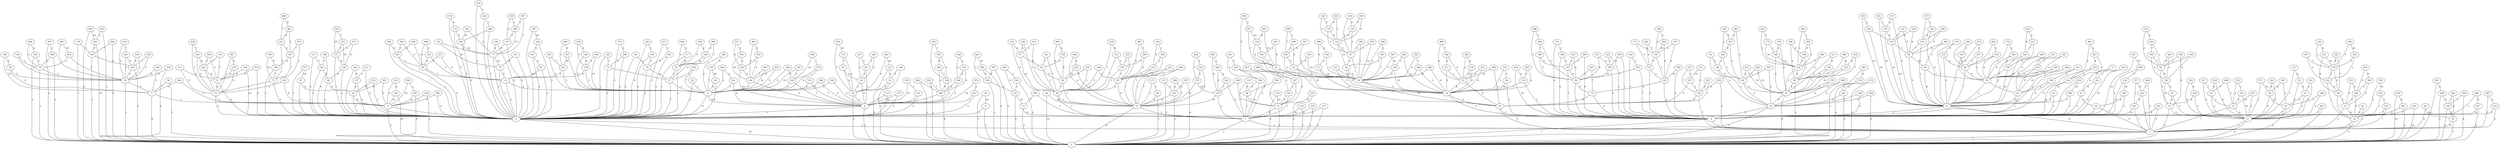 graph {
	0 [label=0]
	1 [label=1]
	2 [label=2]
	3 [label=3]
	4 [label=4]
	5 [label=5]
	6 [label=6]
	7 [label=7]
	8 [label=8]
	9 [label=9]
	10 [label=10]
	11 [label=11]
	12 [label=12]
	13 [label=13]
	14 [label=14]
	15 [label=15]
	16 [label=16]
	17 [label=17]
	18 [label=18]
	19 [label=19]
	20 [label=20]
	21 [label=21]
	22 [label=22]
	23 [label=23]
	24 [label=24]
	25 [label=25]
	26 [label=26]
	27 [label=27]
	28 [label=28]
	29 [label=29]
	30 [label=30]
	31 [label=31]
	32 [label=32]
	33 [label=33]
	34 [label=34]
	35 [label=35]
	36 [label=36]
	37 [label=37]
	38 [label=38]
	39 [label=39]
	40 [label=40]
	41 [label=41]
	42 [label=42]
	43 [label=43]
	44 [label=44]
	45 [label=45]
	46 [label=46]
	47 [label=47]
	48 [label=48]
	49 [label=49]
	50 [label=50]
	51 [label=51]
	52 [label=52]
	53 [label=53]
	54 [label=54]
	55 [label=55]
	56 [label=56]
	57 [label=57]
	58 [label=58]
	59 [label=59]
	60 [label=60]
	61 [label=61]
	62 [label=62]
	63 [label=63]
	64 [label=64]
	65 [label=65]
	66 [label=66]
	67 [label=67]
	68 [label=68]
	69 [label=69]
	70 [label=70]
	71 [label=71]
	72 [label=72]
	73 [label=73]
	74 [label=74]
	75 [label=75]
	76 [label=76]
	77 [label=77]
	78 [label=78]
	79 [label=79]
	80 [label=80]
	81 [label=81]
	82 [label=82]
	83 [label=83]
	84 [label=84]
	85 [label=85]
	86 [label=86]
	87 [label=87]
	88 [label=88]
	89 [label=89]
	90 [label=90]
	91 [label=91]
	92 [label=92]
	93 [label=93]
	94 [label=94]
	95 [label=95]
	96 [label=96]
	97 [label=97]
	98 [label=98]
	99 [label=99]
	100 [label=100]
	101 [label=101]
	102 [label=102]
	103 [label=103]
	104 [label=104]
	105 [label=105]
	106 [label=106]
	107 [label=107]
	108 [label=108]
	109 [label=109]
	110 [label=110]
	111 [label=111]
	112 [label=112]
	113 [label=113]
	114 [label=114]
	115 [label=115]
	116 [label=116]
	117 [label=117]
	118 [label=118]
	119 [label=119]
	120 [label=120]
	121 [label=121]
	122 [label=122]
	123 [label=123]
	124 [label=124]
	125 [label=125]
	126 [label=126]
	127 [label=127]
	128 [label=128]
	129 [label=129]
	130 [label=130]
	131 [label=131]
	132 [label=132]
	133 [label=133]
	134 [label=134]
	135 [label=135]
	136 [label=136]
	137 [label=137]
	138 [label=138]
	139 [label=139]
	140 [label=140]
	141 [label=141]
	142 [label=142]
	143 [label=143]
	144 [label=144]
	145 [label=145]
	146 [label=146]
	147 [label=147]
	148 [label=148]
	149 [label=149]
	150 [label=150]
	151 [label=151]
	152 [label=152]
	153 [label=153]
	154 [label=154]
	155 [label=155]
	156 [label=156]
	157 [label=157]
	158 [label=158]
	159 [label=159]
	160 [label=160]
	161 [label=161]
	162 [label=162]
	163 [label=163]
	164 [label=164]
	165 [label=165]
	166 [label=166]
	167 [label=167]
	168 [label=168]
	169 [label=169]
	170 [label=170]
	171 [label=171]
	172 [label=172]
	173 [label=173]
	174 [label=174]
	175 [label=175]
	176 [label=176]
	177 [label=177]
	178 [label=178]
	179 [label=179]
	180 [label=180]
	181 [label=181]
	182 [label=182]
	183 [label=183]
	184 [label=184]
	185 [label=185]
	186 [label=186]
	187 [label=187]
	188 [label=188]
	189 [label=189]
	190 [label=190]
	191 [label=191]
	192 [label=192]
	193 [label=193]
	194 [label=194]
	195 [label=195]
	196 [label=196]
	197 [label=197]
	198 [label=198]
	199 [label=199]
	200 [label=200]
	201 [label=201]
	202 [label=202]
	203 [label=203]
	204 [label=204]
	205 [label=205]
	206 [label=206]
	207 [label=207]
	208 [label=208]
	209 [label=209]
	210 [label=210]
	211 [label=211]
	212 [label=212]
	213 [label=213]
	214 [label=214]
	215 [label=215]
	216 [label=216]
	217 [label=217]
	218 [label=218]
	219 [label=219]
	220 [label=220]
	221 [label=221]
	222 [label=222]
	223 [label=223]
	224 [label=224]
	225 [label=225]
	226 [label=226]
	227 [label=227]
	228 [label=228]
	229 [label=229]
	230 [label=230]
	231 [label=231]
	232 [label=232]
	233 [label=233]
	234 [label=234]
	235 [label=235]
	236 [label=236]
	237 [label=237]
	238 [label=238]
	239 [label=239]
	240 [label=240]
	241 [label=241]
	242 [label=242]
	243 [label=243]
	244 [label=244]
	245 [label=245]
	246 [label=246]
	247 [label=247]
	248 [label=248]
	249 [label=249]
	250 [label=250]
	251 [label=251]
	252 [label=252]
	253 [label=253]
	254 [label=254]
	255 [label=255]
	256 [label=256]
	257 [label=257]
	258 [label=258]
	259 [label=259]
	260 [label=260]
	261 [label=261]
	262 [label=262]
	263 [label=263]
	264 [label=264]
	265 [label=265]
	266 [label=266]
	267 [label=267]
	268 [label=268]
	269 [label=269]
	270 [label=270]
	271 [label=271]
	272 [label=272]
	273 [label=273]
	274 [label=274]
	275 [label=275]
	276 [label=276]
	277 [label=277]
	278 [label=278]
	279 [label=279]
	280 [label=280]
	281 [label=281]
	282 [label=282]
	283 [label=283]
	284 [label=284]
	285 [label=285]
	286 [label=286]
	287 [label=287]
	288 [label=288]
	289 [label=289]
	290 [label=290]
	291 [label=291]
	292 [label=292]
	293 [label=293]
	294 [label=294]
	295 [label=295]
	296 [label=296]
	297 [label=297]
	298 [label=298]
	299 [label=299]
	300 [label=300]
	301 [label=301]
	302 [label=302]
	303 [label=303]
	304 [label=304]
	305 [label=305]
	306 [label=306]
	307 [label=307]
	308 [label=308]
	309 [label=309]
	310 [label=310]
	311 [label=311]
	312 [label=312]
	313 [label=313]
	314 [label=314]
	315 [label=315]
	316 [label=316]
	317 [label=317]
	318 [label=318]
	319 [label=319]
	320 [label=320]
	321 [label=321]
	322 [label=322]
	323 [label=323]
	324 [label=324]
	325 [label=325]
	326 [label=326]
	327 [label=327]
	328 [label=328]
	329 [label=329]
	330 [label=330]
	331 [label=331]
	332 [label=332]
	333 [label=333]
	334 [label=334]
	335 [label=335]
	336 [label=336]
	337 [label=337]
	338 [label=338]
	339 [label=339]
	340 [label=340]
	341 [label=341]
	342 [label=342]
	343 [label=343]
	344 [label=344]
	345 [label=345]
	346 [label=346]
	347 [label=347]
	348 [label=348]
	349 [label=349]
	350 [label=350]
	351 [label=351]
	352 [label=352]
	353 [label=353]
	354 [label=354]
	355 [label=355]
	356 [label=356]
	357 [label=357]
	358 [label=358]
	359 [label=359]
	360 [label=360]
	361 [label=361]
	362 [label=362]
	363 [label=363]
	364 [label=364]
	365 [label=365]
	366 [label=366]
	367 [label=367]
	368 [label=368]
	369 [label=369]
	370 [label=370]
	371 [label=371]
	372 [label=372]
	373 [label=373]
	374 [label=374]
	375 [label=375]
	376 [label=376]
	377 [label=377]
	378 [label=378]
	379 [label=379]
	380 [label=380]
	381 [label=381]
	382 [label=382]
	383 [label=383]
	384 [label=384]
	385 [label=385]
	386 [label=386]
	387 [label=387]
	388 [label=388]
	389 [label=389]
	390 [label=390]
	391 [label=391]
	392 [label=392]
	393 [label=393]
	394 [label=394]
	395 [label=395]
	396 [label=396]
	397 [label=397]
	398 [label=398]
	399 [label=399]
	400 [label=400]
	401 [label=401]
	402 [label=402]
	403 [label=403]
	404 [label=404]
	405 [label=405]
	406 [label=406]
	407 [label=407]
	408 [label=408]
	409 [label=409]
	410 [label=410]
	411 [label=411]
	412 [label=412]
	413 [label=413]
	414 [label=414]
	415 [label=415]
	416 [label=416]
	417 [label=417]
	418 [label=418]
	419 [label=419]
	420 [label=420]
	421 [label=421]
	422 [label=422]
	423 [label=423]
	424 [label=424]
	425 [label=425]
	426 [label=426]
	427 [label=427]
	428 [label=428]
	429 [label=429]
	430 [label=430]
	431 [label=431]
	432 [label=432]
	433 [label=433]
	434 [label=434]
	435 [label=435]
	436 [label=436]
	437 [label=437]
	438 [label=438]
	439 [label=439]
	440 [label=440]
	441 [label=441]
	442 [label=442]
	443 [label=443]
	444 [label=444]
	445 [label=445]
	446 [label=446]
	447 [label=447]
	448 [label=448]
	449 [label=449]
	450 [label=450]
	451 [label=451]
	452 [label=452]
	453 [label=453]
	454 [label=454]
	455 [label=455]
	456 [label=456]
	457 [label=457]
	458 [label=458]
	459 [label=459]
	460 [label=460]
	461 [label=461]
	462 [label=462]
	463 [label=463]
	464 [label=464]
	465 [label=465]
	466 [label=466]
	467 [label=467]
	468 [label=468]
	469 [label=469]
	470 [label=470]
	471 [label=471]
	472 [label=472]
	473 [label=473]
	474 [label=474]
	475 [label=475]
	476 [label=476]
	477 [label=477]
	478 [label=478]
	479 [label=479]
	480 [label=480]
	481 [label=481]
	482 [label=482]
	483 [label=483]
	484 [label=484]
	485 [label=485]
	486 [label=486]
	487 [label=487]
	488 [label=488]
	489 [label=489]
	490 [label=490]
	491 [label=491]
	492 [label=492]
	493 [label=493]
	494 [label=494]
	495 [label=495]
	496 [label=496]
	497 [label=497]
	498 [label=498]
	499 [label=499]
	0 -- 1 [label=2]
	1 -- 2 [label=7]
	2 -- 0 [label=10]
	3 -- 2 [label=3]
	3 -- 0 [label=1]
	4 -- 2 [label=2]
	4 -- 0 [label=2]
	5 -- 3 [label=1]
	5 -- 2 [label=8]
	6 -- 2 [label=3]
	6 -- 0 [label=2]
	7 -- 1 [label=4]
	7 -- 2 [label=2]
	8 -- 1 [label=9]
	8 -- 2 [label=7]
	9 -- 4 [label=9]
	9 -- 0 [label=8]
	10 -- 8 [label=3]
	10 -- 1 [label=9]
	11 -- 1 [label=2]
	11 -- 2 [label=6]
	12 -- 3 [label=1]
	12 -- 0 [label=8]
	13 -- 7 [label=10]
	13 -- 2 [label=3]
	14 -- 10 [label=5]
	14 -- 8 [label=2]
	15 -- 9 [label=4]
	15 -- 0 [label=3]
	16 -- 8 [label=8]
	16 -- 2 [label=3]
	17 -- 9 [label=5]
	17 -- 0 [label=7]
	18 -- 1 [label=5]
	18 -- 2 [label=5]
	19 -- 10 [label=8]
	19 -- 8 [label=4]
	20 -- 4 [label=2]
	20 -- 2 [label=2]
	21 -- 18 [label=9]
	21 -- 1 [label=3]
	22 -- 8 [label=5]
	22 -- 1 [label=8]
	23 -- 11 [label=3]
	23 -- 2 [label=5]
	24 -- 9 [label=5]
	24 -- 0 [label=4]
	25 -- 22 [label=10]
	25 -- 8 [label=2]
	26 -- 8 [label=1]
	26 -- 1 [label=9]
	27 -- 23 [label=8]
	27 -- 11 [label=2]
	28 -- 3 [label=9]
	28 -- 0 [label=7]
	29 -- 14 [label=3]
	29 -- 10 [label=4]
	30 -- 5 [label=9]
	30 -- 2 [label=3]
	31 -- 26 [label=2]
	31 -- 8 [label=6]
	32 -- 11 [label=8]
	32 -- 1 [label=7]
	33 -- 7 [label=5]
	33 -- 2 [label=6]
	34 -- 20 [label=1]
	34 -- 4 [label=9]
	35 -- 1 [label=8]
	35 -- 2 [label=7]
	36 -- 5 [label=7]
	36 -- 2 [label=3]
	37 -- 11 [label=7]
	37 -- 2 [label=4]
	38 -- 33 [label=10]
	38 -- 2 [label=10]
	39 -- 33 [label=7]
	39 -- 7 [label=1]
	40 -- 39 [label=7]
	40 -- 33 [label=2]
	41 -- 29 [label=8]
	41 -- 14 [label=1]
	42 -- 35 [label=6]
	42 -- 1 [label=9]
	43 -- 16 [label=6]
	43 -- 2 [label=9]
	44 -- 43 [label=4]
	44 -- 16 [label=2]
	45 -- 29 [label=6]
	45 -- 14 [label=10]
	46 -- 9 [label=8]
	46 -- 0 [label=4]
	47 -- 28 [label=4]
	47 -- 0 [label=3]
	48 -- 21 [label=2]
	48 -- 18 [label=7]
	49 -- 16 [label=5]
	49 -- 2 [label=3]
	50 -- 37 [label=5]
	50 -- 11 [label=8]
	51 -- 12 [label=6]
	51 -- 0 [label=4]
	52 -- 20 [label=4]
	52 -- 2 [label=8]
	53 -- 29 [label=10]
	53 -- 10 [label=5]
	54 -- 34 [label=4]
	54 -- 20 [label=6]
	55 -- 29 [label=10]
	55 -- 14 [label=5]
	56 -- 25 [label=2]
	56 -- 22 [label=2]
	57 -- 37 [label=9]
	57 -- 11 [label=5]
	58 -- 30 [label=3]
	58 -- 5 [label=6]
	59 -- 29 [label=6]
	59 -- 14 [label=6]
	60 -- 15 [label=7]
	60 -- 0 [label=8]
	61 -- 32 [label=1]
	61 -- 11 [label=2]
	62 -- 18 [label=3]
	62 -- 1 [label=2]
	63 -- 22 [label=2]
	63 -- 8 [label=9]
	64 -- 28 [label=6]
	64 -- 0 [label=4]
	65 -- 40 [label=6]
	65 -- 39 [label=3]
	66 -- 33 [label=8]
	66 -- 2 [label=1]
	67 -- 65 [label=6]
	67 -- 39 [label=10]
	68 -- 44 [label=3]
	68 -- 16 [label=1]
	69 -- 31 [label=9]
	69 -- 8 [label=5]
	70 -- 6 [label=10]
	70 -- 2 [label=7]
	71 -- 69 [label=5]
	71 -- 31 [label=6]
	72 -- 7 [label=6]
	72 -- 2 [label=9]
	73 -- 17 [label=7]
	73 -- 0 [label=2]
	74 -- 68 [label=6]
	74 -- 16 [label=6]
	75 -- 12 [label=5]
	75 -- 0 [label=3]
	76 -- 15 [label=8]
	76 -- 0 [label=5]
	77 -- 76 [label=10]
	77 -- 0 [label=3]
	78 -- 30 [label=1]
	78 -- 2 [label=2]
	79 -- 17 [label=8]
	79 -- 0 [label=2]
	80 -- 64 [label=8]
	80 -- 0 [label=6]
	81 -- 17 [label=2]
	81 -- 0 [label=2]
	82 -- 65 [label=7]
	82 -- 39 [label=7]
	83 -- 34 [label=4]
	83 -- 4 [label=3]
	84 -- 56 [label=7]
	84 -- 22 [label=8]
	85 -- 56 [label=4]
	85 -- 22 [label=7]
	86 -- 19 [label=4]
	86 -- 8 [label=3]
	87 -- 15 [label=1]
	87 -- 0 [label=2]
	88 -- 27 [label=6]
	88 -- 23 [label=10]
	89 -- 43 [label=9]
	89 -- 2 [label=2]
	90 -- 72 [label=7]
	90 -- 7 [label=1]
	91 -- 57 [label=4]
	91 -- 11 [label=8]
	92 -- 77 [label=2]
	92 -- 76 [label=10]
	93 -- 14 [label=8]
	93 -- 10 [label=6]
	94 -- 14 [label=10]
	94 -- 8 [label=5]
	95 -- 88 [label=9]
	95 -- 23 [label=9]
	96 -- 84 [label=10]
	96 -- 22 [label=9]
	97 -- 59 [label=6]
	97 -- 29 [label=3]
	98 -- 39 [label=4]
	98 -- 33 [label=8]
	99 -- 79 [label=9]
	99 -- 0 [label=6]
	100 -- 26 [label=6]
	100 -- 8 [label=5]
	101 -- 86 [label=9]
	101 -- 8 [label=7]
	102 -- 48 [label=4]
	102 -- 18 [label=1]
	103 -- 3 [label=10]
	103 -- 2 [label=10]
	104 -- 30 [label=5]
	104 -- 2 [label=3]
	105 -- 41 [label=7]
	105 -- 29 [label=7]
	106 -- 95 [label=7]
	106 -- 88 [label=4]
	107 -- 33 [label=6]
	107 -- 2 [label=2]
	108 -- 75 [label=7]
	108 -- 0 [label=2]
	109 -- 108 [label=8]
	109 -- 75 [label=10]
	110 -- 96 [label=7]
	110 -- 22 [label=10]
	111 -- 93 [label=7]
	111 -- 14 [label=3]
	112 -- 97 [label=3]
	112 -- 59 [label=10]
	113 -- 51 [label=9]
	113 -- 12 [label=8]
	114 -- 14 [label=7]
	114 -- 8 [label=1]
	115 -- 4 [label=2]
	115 -- 0 [label=1]
	116 -- 7 [label=10]
	116 -- 2 [label=1]
	117 -- 81 [label=8]
	117 -- 0 [label=1]
	118 -- 112 [label=8]
	118 -- 97 [label=5]
	119 -- 72 [label=10]
	119 -- 2 [label=9]
	120 -- 112 [label=9]
	120 -- 97 [label=1]
	121 -- 91 [label=8]
	121 -- 11 [label=5]
	122 -- 52 [label=2]
	122 -- 20 [label=7]
	123 -- 15 [label=3]
	123 -- 9 [label=5]
	124 -- 89 [label=4]
	124 -- 43 [label=3]
	125 -- 90 [label=9]
	125 -- 72 [label=9]
	126 -- 19 [label=4]
	126 -- 8 [label=1]
	127 -- 107 [label=9]
	127 -- 2 [label=5]
	128 -- 118 [label=2]
	128 -- 112 [label=5]
	129 -- 104 [label=8]
	129 -- 2 [label=2]
	130 -- 46 [label=10]
	130 -- 9 [label=7]
	131 -- 13 [label=10]
	131 -- 2 [label=9]
	132 -- 126 [label=2]
	132 -- 8 [label=5]
	133 -- 18 [label=7]
	133 -- 1 [label=7]
	134 -- 100 [label=10]
	134 -- 8 [label=9]
	135 -- 33 [label=10]
	135 -- 7 [label=4]
	136 -- 10 [label=9]
	136 -- 1 [label=7]
	137 -- 28 [label=8]
	137 -- 0 [label=9]
	138 -- 15 [label=8]
	138 -- 9 [label=2]
	139 -- 35 [label=9]
	139 -- 2 [label=6]
	140 -- 64 [label=8]
	140 -- 0 [label=2]
	141 -- 9 [label=1]
	141 -- 4 [label=4]
	142 -- 77 [label=10]
	142 -- 0 [label=8]
	143 -- 29 [label=4]
	143 -- 14 [label=10]
	144 -- 9 [label=1]
	144 -- 4 [label=4]
	145 -- 79 [label=5]
	145 -- 0 [label=4]
	146 -- 77 [label=4]
	146 -- 0 [label=8]
	147 -- 108 [label=6]
	147 -- 75 [label=7]
	148 -- 98 [label=7]
	148 -- 39 [label=2]
	149 -- 138 [label=8]
	149 -- 9 [label=5]
	150 -- 144 [label=9]
	150 -- 4 [label=10]
	151 -- 32 [label=2]
	151 -- 11 [label=10]
	152 -- 151 [label=1]
	152 -- 32 [label=9]
	153 -- 132 [label=5]
	153 -- 126 [label=3]
	154 -- 78 [label=5]
	154 -- 30 [label=8]
	155 -- 142 [label=4]
	155 -- 0 [label=9]
	156 -- 72 [label=9]
	156 -- 7 [label=1]
	157 -- 77 [label=9]
	157 -- 0 [label=9]
	158 -- 23 [label=6]
	158 -- 11 [label=5]
	159 -- 105 [label=5]
	159 -- 41 [label=6]
	160 -- 110 [label=7]
	160 -- 22 [label=10]
	161 -- 8 [label=10]
	161 -- 1 [label=1]
	162 -- 17 [label=9]
	162 -- 9 [label=7]
	163 -- 60 [label=6]
	163 -- 0 [label=5]
	164 -- 81 [label=10]
	164 -- 17 [label=6]
	165 -- 78 [label=4]
	165 -- 2 [label=5]
	166 -- 124 [label=6]
	166 -- 43 [label=6]
	167 -- 110 [label=4]
	167 -- 22 [label=10]
	168 -- 52 [label=8]
	168 -- 2 [label=2]
	169 -- 9 [label=5]
	169 -- 4 [label=3]
	170 -- 166 [label=5]
	170 -- 124 [label=10]
	171 -- 140 [label=4]
	171 -- 0 [label=7]
	172 -- 153 [label=6]
	172 -- 132 [label=4]
	173 -- 54 [label=7]
	173 -- 20 [label=6]
	174 -- 155 [label=9]
	174 -- 0 [label=5]
	175 -- 66 [label=3]
	175 -- 33 [label=1]
	176 -- 96 [label=7]
	176 -- 22 [label=5]
	177 -- 4 [label=10]
	177 -- 0 [label=9]
	178 -- 102 [label=2]
	178 -- 48 [label=9]
	179 -- 129 [label=1]
	179 -- 2 [label=7]
	180 -- 169 [label=5]
	180 -- 9 [label=9]
	181 -- 142 [label=10]
	181 -- 77 [label=9]
	182 -- 106 [label=7]
	182 -- 95 [label=1]
	183 -- 69 [label=2]
	183 -- 8 [label=10]
	184 -- 30 [label=9]
	184 -- 5 [label=3]
	185 -- 173 [label=10]
	185 -- 20 [label=9]
	186 -- 111 [label=2]
	186 -- 93 [label=6]
	187 -- 178 [label=7]
	187 -- 102 [label=3]
	188 -- 157 [label=4]
	188 -- 77 [label=10]
	189 -- 101 [label=6]
	189 -- 86 [label=5]
	190 -- 45 [label=3]
	190 -- 29 [label=1]
	191 -- 176 [label=8]
	191 -- 22 [label=9]
	192 -- 57 [label=5]
	192 -- 11 [label=4]
	193 -- 160 [label=2]
	193 -- 22 [label=10]
	194 -- 124 [label=3]
	194 -- 89 [label=1]
	195 -- 56 [label=3]
	195 -- 22 [label=10]
	196 -- 25 [label=4]
	196 -- 22 [label=6]
	197 -- 98 [label=3]
	197 -- 39 [label=2]
	198 -- 90 [label=6]
	198 -- 7 [label=8]
	199 -- 59 [label=2]
	199 -- 29 [label=1]
	200 -- 142 [label=1]
	200 -- 0 [label=7]
	201 -- 167 [label=1]
	201 -- 22 [label=10]
	202 -- 51 [label=6]
	202 -- 12 [label=2]
	203 -- 12 [label=5]
	203 -- 3 [label=6]
	204 -- 163 [label=9]
	204 -- 0 [label=7]
	205 -- 40 [label=10]
	205 -- 33 [label=4]
	206 -- 176 [label=3]
	206 -- 96 [label=9]
	207 -- 3 [label=6]
	207 -- 2 [label=9]
	208 -- 139 [label=9]
	208 -- 2 [label=3]
	209 -- 190 [label=2]
	209 -- 45 [label=3]
	210 -- 87 [label=5]
	210 -- 0 [label=6]
	211 -- 80 [label=7]
	211 -- 0 [label=2]
	212 -- 197 [label=3]
	212 -- 39 [label=7]
	213 -- 9 [label=4]
	213 -- 4 [label=1]
	214 -- 85 [label=4]
	214 -- 22 [label=4]
	215 -- 98 [label=1]
	215 -- 33 [label=1]
	216 -- 63 [label=10]
	216 -- 8 [label=8]
	217 -- 2 [label=8]
	217 -- 0 [label=10]
	218 -- 120 [label=9]
	218 -- 97 [label=1]
	219 -- 85 [label=4]
	219 -- 22 [label=1]
	220 -- 200 [label=3]
	220 -- 0 [label=4]
	221 -- 178 [label=10]
	221 -- 48 [label=8]
	222 -- 197 [label=1]
	222 -- 98 [label=7]
	223 -- 60 [label=9]
	223 -- 15 [label=5]
	224 -- 40 [label=9]
	224 -- 39 [label=3]
	225 -- 98 [label=10]
	225 -- 33 [label=1]
	226 -- 178 [label=6]
	226 -- 48 [label=7]
	227 -- 83 [label=2]
	227 -- 34 [label=3]
	228 -- 153 [label=7]
	228 -- 132 [label=4]
	229 -- 104 [label=3]
	229 -- 30 [label=4]
	230 -- 221 [label=4]
	230 -- 178 [label=5]
	231 -- 4 [label=1]
	231 -- 0 [label=4]
	232 -- 110 [label=2]
	232 -- 96 [label=9]
	233 -- 56 [label=9]
	233 -- 25 [label=9]
	234 -- 83 [label=3]
	234 -- 34 [label=2]
	235 -- 67 [label=8]
	235 -- 39 [label=6]
	236 -- 110 [label=6]
	236 -- 96 [label=9]
	237 -- 136 [label=1]
	237 -- 10 [label=6]
	238 -- 164 [label=6]
	238 -- 81 [label=9]
	239 -- 93 [label=10]
	239 -- 14 [label=9]
	240 -- 73 [label=7]
	240 -- 0 [label=1]
	241 -- 169 [label=5]
	241 -- 9 [label=10]
	242 -- 170 [label=5]
	242 -- 124 [label=2]
	243 -- 147 [label=4]
	243 -- 75 [label=2]
	244 -- 153 [label=10]
	244 -- 126 [label=8]
	245 -- 208 [label=6]
	245 -- 2 [label=6]
	246 -- 21 [label=9]
	246 -- 18 [label=6]
	247 -- 8 [label=8]
	247 -- 1 [label=2]
	248 -- 80 [label=7]
	248 -- 0 [label=9]
	249 -- 239 [label=8]
	249 -- 93 [label=2]
	250 -- 178 [label=1]
	250 -- 102 [label=1]
	251 -- 246 [label=5]
	251 -- 21 [label=9]
	252 -- 220 [label=1]
	252 -- 0 [label=2]
	253 -- 94 [label=5]
	253 -- 14 [label=5]
	254 -- 30 [label=6]
	254 -- 2 [label=4]
	255 -- 7 [label=6]
	255 -- 2 [label=6]
	256 -- 198 [label=1]
	256 -- 7 [label=6]
	257 -- 85 [label=4]
	257 -- 56 [label=4]
	258 -- 149 [label=8]
	258 -- 138 [label=9]
	259 -- 104 [label=6]
	259 -- 30 [label=1]
	260 -- 4 [label=7]
	260 -- 2 [label=8]
	261 -- 202 [label=6]
	261 -- 12 [label=6]
	262 -- 137 [label=4]
	262 -- 0 [label=1]
	263 -- 161 [label=9]
	263 -- 1 [label=6]
	264 -- 68 [label=2]
	264 -- 44 [label=1]
	265 -- 122 [label=10]
	265 -- 20 [label=8]
	266 -- 260 [label=5]
	266 -- 2 [label=3]
	267 -- 86 [label=1]
	267 -- 19 [label=7]
	268 -- 22 [label=2]
	268 -- 8 [label=2]
	269 -- 197 [label=4]
	269 -- 98 [label=6]
	270 -- 233 [label=3]
	270 -- 25 [label=8]
	271 -- 50 [label=10]
	271 -- 11 [label=3]
	272 -- 257 [label=1]
	272 -- 56 [label=6]
	273 -- 171 [label=5]
	273 -- 140 [label=10]
	274 -- 49 [label=3]
	274 -- 2 [label=9]
	275 -- 237 [label=2]
	275 -- 136 [label=7]
	276 -- 51 [label=9]
	276 -- 12 [label=9]
	277 -- 263 [label=8]
	277 -- 161 [label=3]
	278 -- 135 [label=10]
	278 -- 33 [label=8]
	279 -- 169 [label=1]
	279 -- 9 [label=9]
	280 -- 56 [label=6]
	280 -- 25 [label=10]
	281 -- 18 [label=4]
	281 -- 2 [label=4]
	282 -- 260 [label=7]
	282 -- 2 [label=1]
	283 -- 123 [label=7]
	283 -- 9 [label=6]
	284 -- 189 [label=7]
	284 -- 86 [label=3]
	285 -- 243 [label=9]
	285 -- 147 [label=5]
	286 -- 9 [label=10]
	286 -- 4 [label=4]
	287 -- 190 [label=4]
	287 -- 29 [label=4]
	288 -- 97 [label=2]
	288 -- 29 [label=5]
	289 -- 73 [label=3]
	289 -- 0 [label=4]
	290 -- 120 [label=7]
	290 -- 112 [label=8]
	291 -- 86 [label=10]
	291 -- 8 [label=4]
	292 -- 129 [label=4]
	292 -- 2 [label=10]
	293 -- 105 [label=1]
	293 -- 41 [label=8]
	294 -- 250 [label=10]
	294 -- 178 [label=9]
	295 -- 150 [label=3]
	295 -- 144 [label=10]
	296 -- 194 [label=8]
	296 -- 89 [label=9]
	297 -- 86 [label=3]
	297 -- 8 [label=7]
	298 -- 279 [label=7]
	298 -- 169 [label=10]
	299 -- 16 [label=2]
	299 -- 8 [label=8]
	300 -- 163 [label=9]
	300 -- 60 [label=6]
	301 -- 256 [label=2]
	301 -- 198 [label=9]
	302 -- 139 [label=7]
	302 -- 35 [label=6]
	303 -- 95 [label=5]
	303 -- 88 [label=3]
	304 -- 219 [label=2]
	304 -- 85 [label=3]
	305 -- 195 [label=2]
	305 -- 56 [label=8]
	306 -- 215 [label=2]
	306 -- 33 [label=1]
	307 -- 156 [label=1]
	307 -- 72 [label=7]
	308 -- 101 [label=4]
	308 -- 8 [label=9]
	309 -- 194 [label=9]
	309 -- 124 [label=9]
	310 -- 89 [label=8]
	310 -- 43 [label=2]
	311 -- 291 [label=6]
	311 -- 86 [label=8]
	312 -- 182 [label=6]
	312 -- 95 [label=4]
	313 -- 310 [label=4]
	313 -- 43 [label=1]
	314 -- 216 [label=1]
	314 -- 8 [label=9]
	315 -- 28 [label=10]
	315 -- 0 [label=7]
	316 -- 297 [label=5]
	316 -- 8 [label=3]
	317 -- 61 [label=7]
	317 -- 11 [label=3]
	318 -- 3 [label=1]
	318 -- 2 [label=2]
	319 -- 45 [label=3]
	319 -- 29 [label=10]
	320 -- 195 [label=1]
	320 -- 22 [label=2]
	321 -- 196 [label=6]
	321 -- 25 [label=7]
	322 -- 103 [label=6]
	322 -- 3 [label=4]
	323 -- 101 [label=2]
	323 -- 86 [label=8]
	324 -- 210 [label=9]
	324 -- 0 [label=5]
	325 -- 18 [label=7]
	325 -- 2 [label=10]
	326 -- 131 [label=4]
	326 -- 2 [label=5]
	327 -- 264 [label=6]
	327 -- 44 [label=6]
	328 -- 158 [label=6]
	328 -- 11 [label=4]
	329 -- 51 [label=4]
	329 -- 0 [label=10]
	330 -- 65 [label=4]
	330 -- 40 [label=8]
	331 -- 76 [label=8]
	331 -- 0 [label=3]
	332 -- 93 [label=9]
	332 -- 14 [label=8]
	333 -- 89 [label=7]
	333 -- 43 [label=10]
	334 -- 306 [label=1]
	334 -- 215 [label=9]
	335 -- 72 [label=10]
	335 -- 2 [label=4]
	336 -- 278 [label=2]
	336 -- 33 [label=5]
	337 -- 136 [label=8]
	337 -- 10 [label=2]
	338 -- 260 [label=9]
	338 -- 4 [label=3]
	339 -- 212 [label=8]
	339 -- 39 [label=2]
	340 -- 67 [label=4]
	340 -- 39 [label=9]
	341 -- 79 [label=4]
	341 -- 0 [label=2]
	342 -- 135 [label=7]
	342 -- 7 [label=8]
	343 -- 233 [label=1]
	343 -- 56 [label=6]
	344 -- 260 [label=4]
	344 -- 4 [label=9]
	345 -- 58 [label=9]
	345 -- 5 [label=10]
	346 -- 29 [label=1]
	346 -- 14 [label=3]
	347 -- 143 [label=10]
	347 -- 29 [label=9]
	348 -- 9 [label=2]
	348 -- 4 [label=8]
	349 -- 37 [label=5]
	349 -- 11 [label=8]
	350 -- 202 [label=5]
	350 -- 51 [label=6]
	351 -- 295 [label=8]
	351 -- 150 [label=9]
	352 -- 202 [label=7]
	352 -- 51 [label=7]
	353 -- 0 [label=5]
	353 -- 1 [label=2]
	354 -- 231 [label=7]
	354 -- 4 [label=10]
	355 -- 44 [label=8]
	355 -- 43 [label=10]
	356 -- 95 [label=2]
	356 -- 23 [label=8]
	357 -- 153 [label=6]
	357 -- 126 [label=9]
	358 -- 346 [label=1]
	358 -- 29 [label=6]
	359 -- 188 [label=2]
	359 -- 157 [label=6]
	360 -- 207 [label=3]
	360 -- 3 [label=10]
	361 -- 28 [label=4]
	361 -- 3 [label=9]
	362 -- 50 [label=9]
	362 -- 11 [label=5]
	363 -- 327 [label=4]
	363 -- 264 [label=2]
	364 -- 139 [label=1]
	364 -- 2 [label=4]
	365 -- 131 [label=3]
	365 -- 2 [label=9]
	366 -- 5 [label=5]
	366 -- 3 [label=2]
	367 -- 188 [label=2]
	367 -- 77 [label=3]
	368 -- 135 [label=7]
	368 -- 7 [label=9]
	369 -- 244 [label=3]
	369 -- 153 [label=4]
	370 -- 305 [label=6]
	370 -- 56 [label=2]
	371 -- 308 [label=3]
	371 -- 8 [label=6]
	372 -- 60 [label=4]
	372 -- 15 [label=8]
	373 -- 171 [label=5]
	373 -- 140 [label=9]
	374 -- 289 [label=6]
	374 -- 0 [label=3]
	375 -- 191 [label=1]
	375 -- 176 [label=1]
	376 -- 133 [label=1]
	376 -- 18 [label=1]
	377 -- 7 [label=2]
	377 -- 2 [label=9]
	378 -- 166 [label=2]
	378 -- 43 [label=6]
	379 -- 43 [label=5]
	379 -- 16 [label=6]
	380 -- 333 [label=6]
	380 -- 43 [label=7]
	381 -- 50 [label=6]
	381 -- 37 [label=5]
	382 -- 338 [label=7]
	382 -- 260 [label=9]
	383 -- 145 [label=2]
	383 -- 0 [label=6]
	384 -- 107 [label=2]
	384 -- 33 [label=7]
	385 -- 126 [label=10]
	385 -- 8 [label=3]
	386 -- 326 [label=8]
	386 -- 2 [label=9]
	387 -- 324 [label=10]
	387 -- 0 [label=10]
	388 -- 56 [label=9]
	388 -- 22 [label=2]
	389 -- 246 [label=1]
	389 -- 21 [label=6]
	390 -- 13 [label=7]
	390 -- 7 [label=3]
	391 -- 326 [label=9]
	391 -- 2 [label=4]
	392 -- 130 [label=9]
	392 -- 9 [label=2]
	393 -- 382 [label=6]
	393 -- 338 [label=6]
	394 -- 90 [label=4]
	394 -- 72 [label=6]
	395 -- 164 [label=4]
	395 -- 81 [label=7]
	396 -- 3 [label=5]
	396 -- 0 [label=4]
	397 -- 107 [label=6]
	397 -- 2 [label=8]
	398 -- 78 [label=6]
	398 -- 2 [label=5]
	399 -- 376 [label=10]
	399 -- 18 [label=4]
	400 -- 101 [label=2]
	400 -- 8 [label=8]
	401 -- 330 [label=6]
	401 -- 40 [label=9]
	402 -- 309 [label=1]
	402 -- 124 [label=1]
	403 -- 95 [label=3]
	403 -- 88 [label=6]
	404 -- 205 [label=6]
	404 -- 33 [label=6]
	405 -- 269 [label=5]
	405 -- 98 [label=9]
	406 -- 134 [label=5]
	406 -- 8 [label=2]
	407 -- 144 [label=7]
	407 -- 9 [label=10]
	408 -- 124 [label=1]
	408 -- 89 [label=6]
	409 -- 199 [label=2]
	409 -- 29 [label=5]
	410 -- 51 [label=8]
	410 -- 0 [label=9]
	411 -- 137 [label=3]
	411 -- 0 [label=4]
	412 -- 4 [label=7]
	412 -- 0 [label=4]
	413 -- 307 [label=9]
	413 -- 156 [label=2]
	414 -- 78 [label=1]
	414 -- 30 [label=2]
	415 -- 11 [label=2]
	415 -- 2 [label=1]
	416 -- 344 [label=9]
	416 -- 260 [label=9]
	417 -- 320 [label=7]
	417 -- 22 [label=6]
	418 -- 85 [label=1]
	418 -- 56 [label=4]
	419 -- 229 [label=7]
	419 -- 30 [label=4]
	420 -- 44 [label=5]
	420 -- 43 [label=10]
	421 -- 291 [label=7]
	421 -- 8 [label=3]
	422 -- 393 [label=7]
	422 -- 338 [label=1]
	423 -- 144 [label=6]
	423 -- 9 [label=8]
	424 -- 336 [label=4]
	424 -- 278 [label=7]
	425 -- 314 [label=4]
	425 -- 216 [label=3]
	426 -- 117 [label=4]
	426 -- 81 [label=6]
	427 -- 341 [label=5]
	427 -- 0 [label=3]
	428 -- 61 [label=8]
	428 -- 11 [label=4]
	429 -- 104 [label=1]
	429 -- 30 [label=4]
	430 -- 273 [label=7]
	430 -- 171 [label=10]
	431 -- 67 [label=2]
	431 -- 39 [label=3]
	432 -- 281 [label=8]
	432 -- 2 [label=10]
	433 -- 417 [label=4]
	433 -- 320 [label=8]
	434 -- 333 [label=8]
	434 -- 89 [label=7]
	435 -- 150 [label=5]
	435 -- 144 [label=6]
	436 -- 163 [label=2]
	436 -- 60 [label=2]
	437 -- 159 [label=10]
	437 -- 41 [label=7]
	438 -- 261 [label=1]
	438 -- 12 [label=1]
	439 -- 195 [label=4]
	439 -- 56 [label=2]
	440 -- 292 [label=10]
	440 -- 2 [label=4]
	441 -- 425 [label=4]
	441 -- 216 [label=4]
	442 -- 53 [label=1]
	442 -- 29 [label=1]
	443 -- 386 [label=10]
	443 -- 326 [label=2]
	444 -- 138 [label=6]
	444 -- 9 [label=10]
	445 -- 435 [label=9]
	445 -- 144 [label=4]
	446 -- 209 [label=1]
	446 -- 190 [label=7]
	447 -- 44 [label=1]
	447 -- 16 [label=2]
	448 -- 61 [label=1]
	448 -- 32 [label=7]
	449 -- 416 [label=5]
	449 -- 344 [label=3]
	450 -- 136 [label=4]
	450 -- 1 [label=2]
	451 -- 406 [label=10]
	451 -- 8 [label=10]
	452 -- 268 [label=10]
	452 -- 8 [label=5]
	453 -- 32 [label=10]
	453 -- 11 [label=2]
	454 -- 114 [label=4]
	454 -- 8 [label=10]
	455 -- 389 [label=9]
	455 -- 246 [label=9]
	456 -- 98 [label=2]
	456 -- 33 [label=7]
	457 -- 123 [label=10]
	457 -- 9 [label=6]
	458 -- 16 [label=9]
	458 -- 2 [label=9]
	459 -- 437 [label=2]
	459 -- 41 [label=5]
	460 -- 285 [label=8]
	460 -- 243 [label=7]
	461 -- 327 [label=2]
	461 -- 44 [label=5]
	462 -- 342 [label=4]
	462 -- 135 [label=3]
	463 -- 418 [label=4]
	463 -- 85 [label=7]
	464 -- 263 [label=7]
	464 -- 1 [label=3]
	465 -- 143 [label=3]
	465 -- 14 [label=6]
	466 -- 165 [label=4]
	466 -- 78 [label=6]
	467 -- 276 [label=5]
	467 -- 12 [label=7]
	468 -- 141 [label=4]
	468 -- 9 [label=8]
	469 -- 307 [label=5]
	469 -- 72 [label=5]
	470 -- 292 [label=2]
	470 -- 2 [label=3]
	471 -- 237 [label=10]
	471 -- 136 [label=4]
	472 -- 49 [label=9]
	472 -- 2 [label=6]
	473 -- 214 [label=9]
	473 -- 22 [label=2]
	474 -- 412 [label=2]
	474 -- 4 [label=10]
	475 -- 167 [label=4]
	475 -- 22 [label=6]
	476 -- 147 [label=7]
	476 -- 75 [label=1]
	477 -- 47 [label=10]
	477 -- 0 [label=2]
	478 -- 97 [label=1]
	478 -- 29 [label=10]
	479 -- 291 [label=8]
	479 -- 8 [label=1]
	480 -- 217 [label=6]
	480 -- 0 [label=2]
	481 -- 414 [label=10]
	481 -- 30 [label=1]
	482 -- 274 [label=4]
	482 -- 2 [label=1]
	483 -- 96 [label=6]
	483 -- 84 [label=5]
	484 -- 129 [label=7]
	484 -- 2 [label=6]
	485 -- 462 [label=5]
	485 -- 135 [label=8]
	486 -- 29 [label=8]
	486 -- 14 [label=8]
	487 -- 353 [label=3]
	487 -- 1 [label=5]
	488 -- 186 [label=7]
	488 -- 93 [label=8]
	489 -- 43 [label=2]
	489 -- 16 [label=4]
	490 -- 93 [label=10]
	490 -- 10 [label=6]
	491 -- 159 [label=6]
	491 -- 41 [label=10]
	492 -- 118 [label=6]
	492 -- 112 [label=3]
	493 -- 365 [label=3]
	493 -- 131 [label=4]
	494 -- 457 [label=9]
	494 -- 123 [label=1]
	495 -- 114 [label=9]
	495 -- 14 [label=4]
	496 -- 223 [label=2]
	496 -- 60 [label=6]
	497 -- 398 [label=2]
	497 -- 2 [label=2]
	498 -- 284 [label=3]
	498 -- 86 [label=3]
	499 -- 442 [label=6]
	499 -- 53 [label=6]
}
